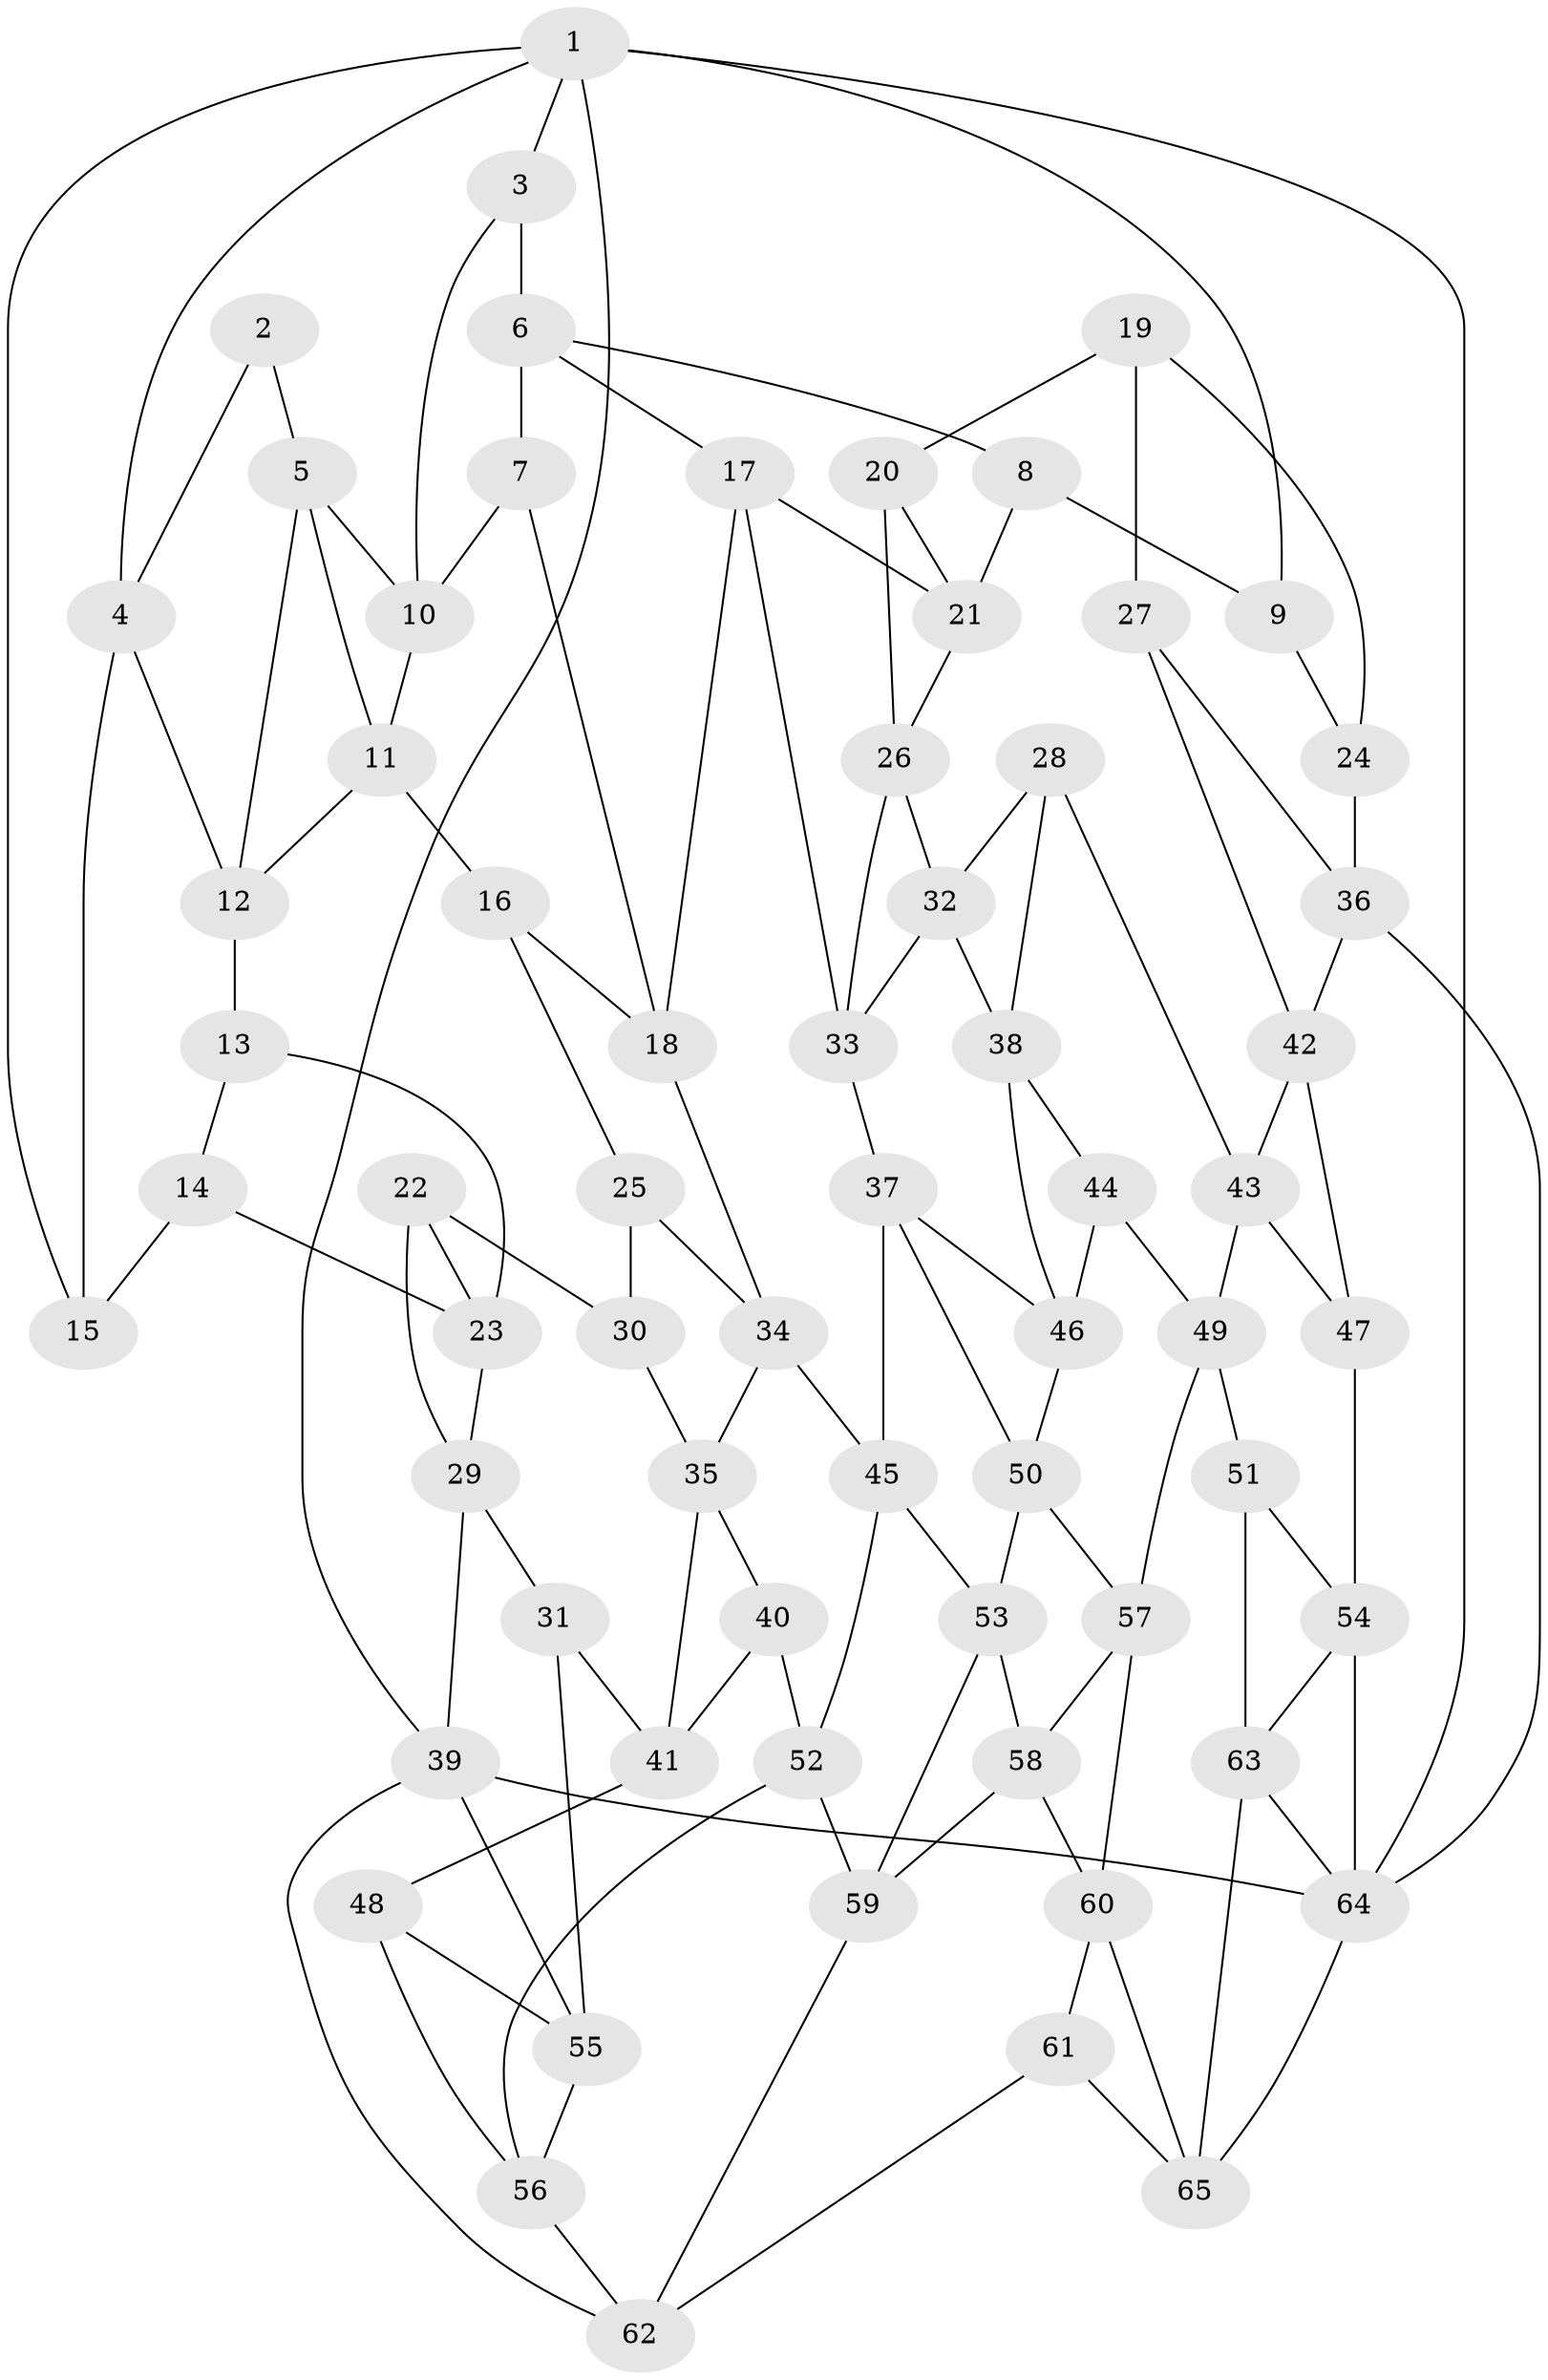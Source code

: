 // original degree distribution, {3: 0.03076923076923077, 5: 0.5538461538461539, 6: 0.2153846153846154, 4: 0.2}
// Generated by graph-tools (version 1.1) at 2025/03/03/09/25 03:03:20]
// undirected, 65 vertices, 120 edges
graph export_dot {
graph [start="1"]
  node [color=gray90,style=filled];
  1;
  2;
  3;
  4;
  5;
  6;
  7;
  8;
  9;
  10;
  11;
  12;
  13;
  14;
  15;
  16;
  17;
  18;
  19;
  20;
  21;
  22;
  23;
  24;
  25;
  26;
  27;
  28;
  29;
  30;
  31;
  32;
  33;
  34;
  35;
  36;
  37;
  38;
  39;
  40;
  41;
  42;
  43;
  44;
  45;
  46;
  47;
  48;
  49;
  50;
  51;
  52;
  53;
  54;
  55;
  56;
  57;
  58;
  59;
  60;
  61;
  62;
  63;
  64;
  65;
  1 -- 3 [weight=1.0];
  1 -- 4 [weight=1.0];
  1 -- 9 [weight=1.0];
  1 -- 15 [weight=1.0];
  1 -- 39 [weight=1.0];
  1 -- 64 [weight=1.0];
  2 -- 4 [weight=1.0];
  2 -- 5 [weight=1.0];
  3 -- 6 [weight=1.0];
  3 -- 10 [weight=1.0];
  4 -- 12 [weight=1.0];
  4 -- 15 [weight=1.0];
  5 -- 10 [weight=1.0];
  5 -- 11 [weight=1.0];
  5 -- 12 [weight=1.0];
  6 -- 7 [weight=1.0];
  6 -- 8 [weight=1.0];
  6 -- 17 [weight=1.0];
  7 -- 10 [weight=1.0];
  7 -- 18 [weight=1.0];
  8 -- 9 [weight=1.0];
  8 -- 21 [weight=1.0];
  9 -- 24 [weight=2.0];
  10 -- 11 [weight=1.0];
  11 -- 12 [weight=1.0];
  11 -- 16 [weight=1.0];
  12 -- 13 [weight=1.0];
  13 -- 14 [weight=1.0];
  13 -- 23 [weight=1.0];
  14 -- 15 [weight=1.0];
  14 -- 23 [weight=1.0];
  16 -- 18 [weight=1.0];
  16 -- 25 [weight=1.0];
  17 -- 18 [weight=1.0];
  17 -- 21 [weight=1.0];
  17 -- 33 [weight=1.0];
  18 -- 34 [weight=1.0];
  19 -- 20 [weight=1.0];
  19 -- 24 [weight=1.0];
  19 -- 27 [weight=2.0];
  20 -- 21 [weight=1.0];
  20 -- 26 [weight=1.0];
  21 -- 26 [weight=1.0];
  22 -- 23 [weight=1.0];
  22 -- 29 [weight=1.0];
  22 -- 30 [weight=1.0];
  23 -- 29 [weight=1.0];
  24 -- 36 [weight=1.0];
  25 -- 30 [weight=2.0];
  25 -- 34 [weight=1.0];
  26 -- 32 [weight=1.0];
  26 -- 33 [weight=1.0];
  27 -- 36 [weight=1.0];
  27 -- 42 [weight=1.0];
  28 -- 32 [weight=1.0];
  28 -- 38 [weight=1.0];
  28 -- 43 [weight=1.0];
  29 -- 31 [weight=1.0];
  29 -- 39 [weight=1.0];
  30 -- 35 [weight=1.0];
  31 -- 41 [weight=1.0];
  31 -- 55 [weight=1.0];
  32 -- 33 [weight=1.0];
  32 -- 38 [weight=1.0];
  33 -- 37 [weight=1.0];
  34 -- 35 [weight=1.0];
  34 -- 45 [weight=1.0];
  35 -- 40 [weight=1.0];
  35 -- 41 [weight=1.0];
  36 -- 42 [weight=1.0];
  36 -- 64 [weight=1.0];
  37 -- 45 [weight=1.0];
  37 -- 46 [weight=1.0];
  37 -- 50 [weight=1.0];
  38 -- 44 [weight=1.0];
  38 -- 46 [weight=1.0];
  39 -- 55 [weight=1.0];
  39 -- 62 [weight=1.0];
  39 -- 64 [weight=1.0];
  40 -- 41 [weight=1.0];
  40 -- 52 [weight=1.0];
  41 -- 48 [weight=1.0];
  42 -- 43 [weight=1.0];
  42 -- 47 [weight=1.0];
  43 -- 47 [weight=1.0];
  43 -- 49 [weight=1.0];
  44 -- 46 [weight=1.0];
  44 -- 49 [weight=1.0];
  45 -- 52 [weight=1.0];
  45 -- 53 [weight=1.0];
  46 -- 50 [weight=1.0];
  47 -- 54 [weight=1.0];
  48 -- 55 [weight=1.0];
  48 -- 56 [weight=1.0];
  49 -- 51 [weight=1.0];
  49 -- 57 [weight=1.0];
  50 -- 53 [weight=1.0];
  50 -- 57 [weight=1.0];
  51 -- 54 [weight=1.0];
  51 -- 63 [weight=1.0];
  52 -- 56 [weight=1.0];
  52 -- 59 [weight=1.0];
  53 -- 58 [weight=1.0];
  53 -- 59 [weight=1.0];
  54 -- 63 [weight=1.0];
  54 -- 64 [weight=1.0];
  55 -- 56 [weight=1.0];
  56 -- 62 [weight=1.0];
  57 -- 58 [weight=1.0];
  57 -- 60 [weight=1.0];
  58 -- 59 [weight=1.0];
  58 -- 60 [weight=1.0];
  59 -- 62 [weight=1.0];
  60 -- 61 [weight=1.0];
  60 -- 65 [weight=1.0];
  61 -- 62 [weight=1.0];
  61 -- 65 [weight=1.0];
  63 -- 64 [weight=1.0];
  63 -- 65 [weight=1.0];
  64 -- 65 [weight=1.0];
}
